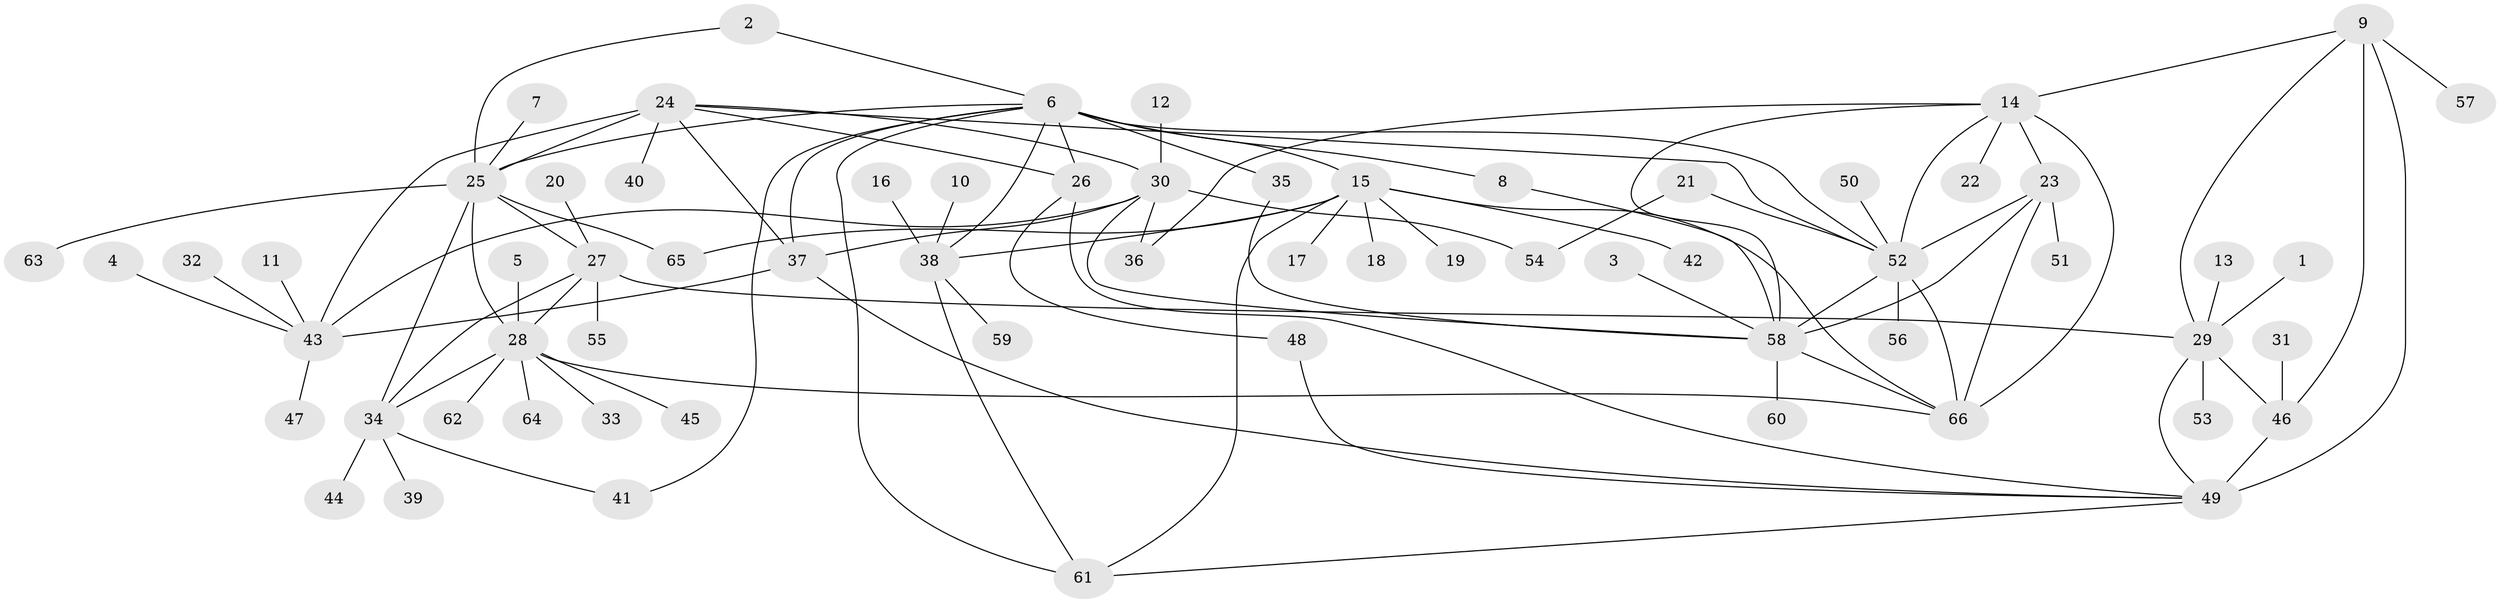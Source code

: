 // original degree distribution, {10: 0.030303030303030304, 12: 0.015151515151515152, 8: 0.030303030303030304, 7: 0.06060606060606061, 6: 0.030303030303030304, 11: 0.015151515151515152, 9: 0.015151515151515152, 5: 0.007575757575757576, 13: 0.015151515151515152, 14: 0.007575757575757576, 1: 0.5681818181818182, 4: 0.022727272727272728, 3: 0.030303030303030304, 2: 0.15151515151515152}
// Generated by graph-tools (version 1.1) at 2025/02/03/09/25 03:02:42]
// undirected, 66 vertices, 101 edges
graph export_dot {
graph [start="1"]
  node [color=gray90,style=filled];
  1;
  2;
  3;
  4;
  5;
  6;
  7;
  8;
  9;
  10;
  11;
  12;
  13;
  14;
  15;
  16;
  17;
  18;
  19;
  20;
  21;
  22;
  23;
  24;
  25;
  26;
  27;
  28;
  29;
  30;
  31;
  32;
  33;
  34;
  35;
  36;
  37;
  38;
  39;
  40;
  41;
  42;
  43;
  44;
  45;
  46;
  47;
  48;
  49;
  50;
  51;
  52;
  53;
  54;
  55;
  56;
  57;
  58;
  59;
  60;
  61;
  62;
  63;
  64;
  65;
  66;
  1 -- 29 [weight=1.0];
  2 -- 6 [weight=1.0];
  2 -- 25 [weight=1.0];
  3 -- 58 [weight=1.0];
  4 -- 43 [weight=1.0];
  5 -- 28 [weight=1.0];
  6 -- 8 [weight=1.0];
  6 -- 15 [weight=4.0];
  6 -- 25 [weight=1.0];
  6 -- 26 [weight=1.0];
  6 -- 35 [weight=1.0];
  6 -- 37 [weight=1.0];
  6 -- 38 [weight=2.0];
  6 -- 41 [weight=1.0];
  6 -- 52 [weight=1.0];
  6 -- 61 [weight=2.0];
  7 -- 25 [weight=1.0];
  8 -- 58 [weight=1.0];
  9 -- 14 [weight=1.0];
  9 -- 29 [weight=1.0];
  9 -- 46 [weight=2.0];
  9 -- 49 [weight=2.0];
  9 -- 57 [weight=1.0];
  10 -- 38 [weight=1.0];
  11 -- 43 [weight=1.0];
  12 -- 30 [weight=1.0];
  13 -- 29 [weight=1.0];
  14 -- 22 [weight=1.0];
  14 -- 23 [weight=2.0];
  14 -- 36 [weight=1.0];
  14 -- 52 [weight=1.0];
  14 -- 58 [weight=1.0];
  14 -- 66 [weight=1.0];
  15 -- 17 [weight=1.0];
  15 -- 18 [weight=1.0];
  15 -- 19 [weight=1.0];
  15 -- 38 [weight=2.0];
  15 -- 42 [weight=1.0];
  15 -- 61 [weight=2.0];
  15 -- 65 [weight=1.0];
  15 -- 66 [weight=1.0];
  16 -- 38 [weight=1.0];
  20 -- 27 [weight=1.0];
  21 -- 52 [weight=1.0];
  21 -- 54 [weight=1.0];
  23 -- 51 [weight=1.0];
  23 -- 52 [weight=2.0];
  23 -- 58 [weight=2.0];
  23 -- 66 [weight=2.0];
  24 -- 25 [weight=2.0];
  24 -- 26 [weight=1.0];
  24 -- 30 [weight=1.0];
  24 -- 37 [weight=2.0];
  24 -- 40 [weight=1.0];
  24 -- 43 [weight=2.0];
  24 -- 52 [weight=1.0];
  25 -- 27 [weight=1.0];
  25 -- 28 [weight=1.0];
  25 -- 34 [weight=3.0];
  25 -- 63 [weight=1.0];
  25 -- 65 [weight=1.0];
  26 -- 48 [weight=1.0];
  26 -- 49 [weight=1.0];
  27 -- 28 [weight=1.0];
  27 -- 29 [weight=1.0];
  27 -- 34 [weight=3.0];
  27 -- 55 [weight=1.0];
  28 -- 33 [weight=1.0];
  28 -- 34 [weight=3.0];
  28 -- 45 [weight=1.0];
  28 -- 62 [weight=1.0];
  28 -- 64 [weight=1.0];
  28 -- 66 [weight=1.0];
  29 -- 46 [weight=2.0];
  29 -- 49 [weight=2.0];
  29 -- 53 [weight=1.0];
  30 -- 36 [weight=1.0];
  30 -- 37 [weight=2.0];
  30 -- 43 [weight=2.0];
  30 -- 54 [weight=1.0];
  30 -- 58 [weight=1.0];
  31 -- 46 [weight=1.0];
  32 -- 43 [weight=1.0];
  34 -- 39 [weight=1.0];
  34 -- 41 [weight=1.0];
  34 -- 44 [weight=1.0];
  35 -- 58 [weight=1.0];
  37 -- 43 [weight=4.0];
  37 -- 49 [weight=1.0];
  38 -- 59 [weight=1.0];
  38 -- 61 [weight=1.0];
  43 -- 47 [weight=1.0];
  46 -- 49 [weight=4.0];
  48 -- 49 [weight=1.0];
  49 -- 61 [weight=1.0];
  50 -- 52 [weight=1.0];
  52 -- 56 [weight=1.0];
  52 -- 58 [weight=1.0];
  52 -- 66 [weight=1.0];
  58 -- 60 [weight=1.0];
  58 -- 66 [weight=1.0];
}
